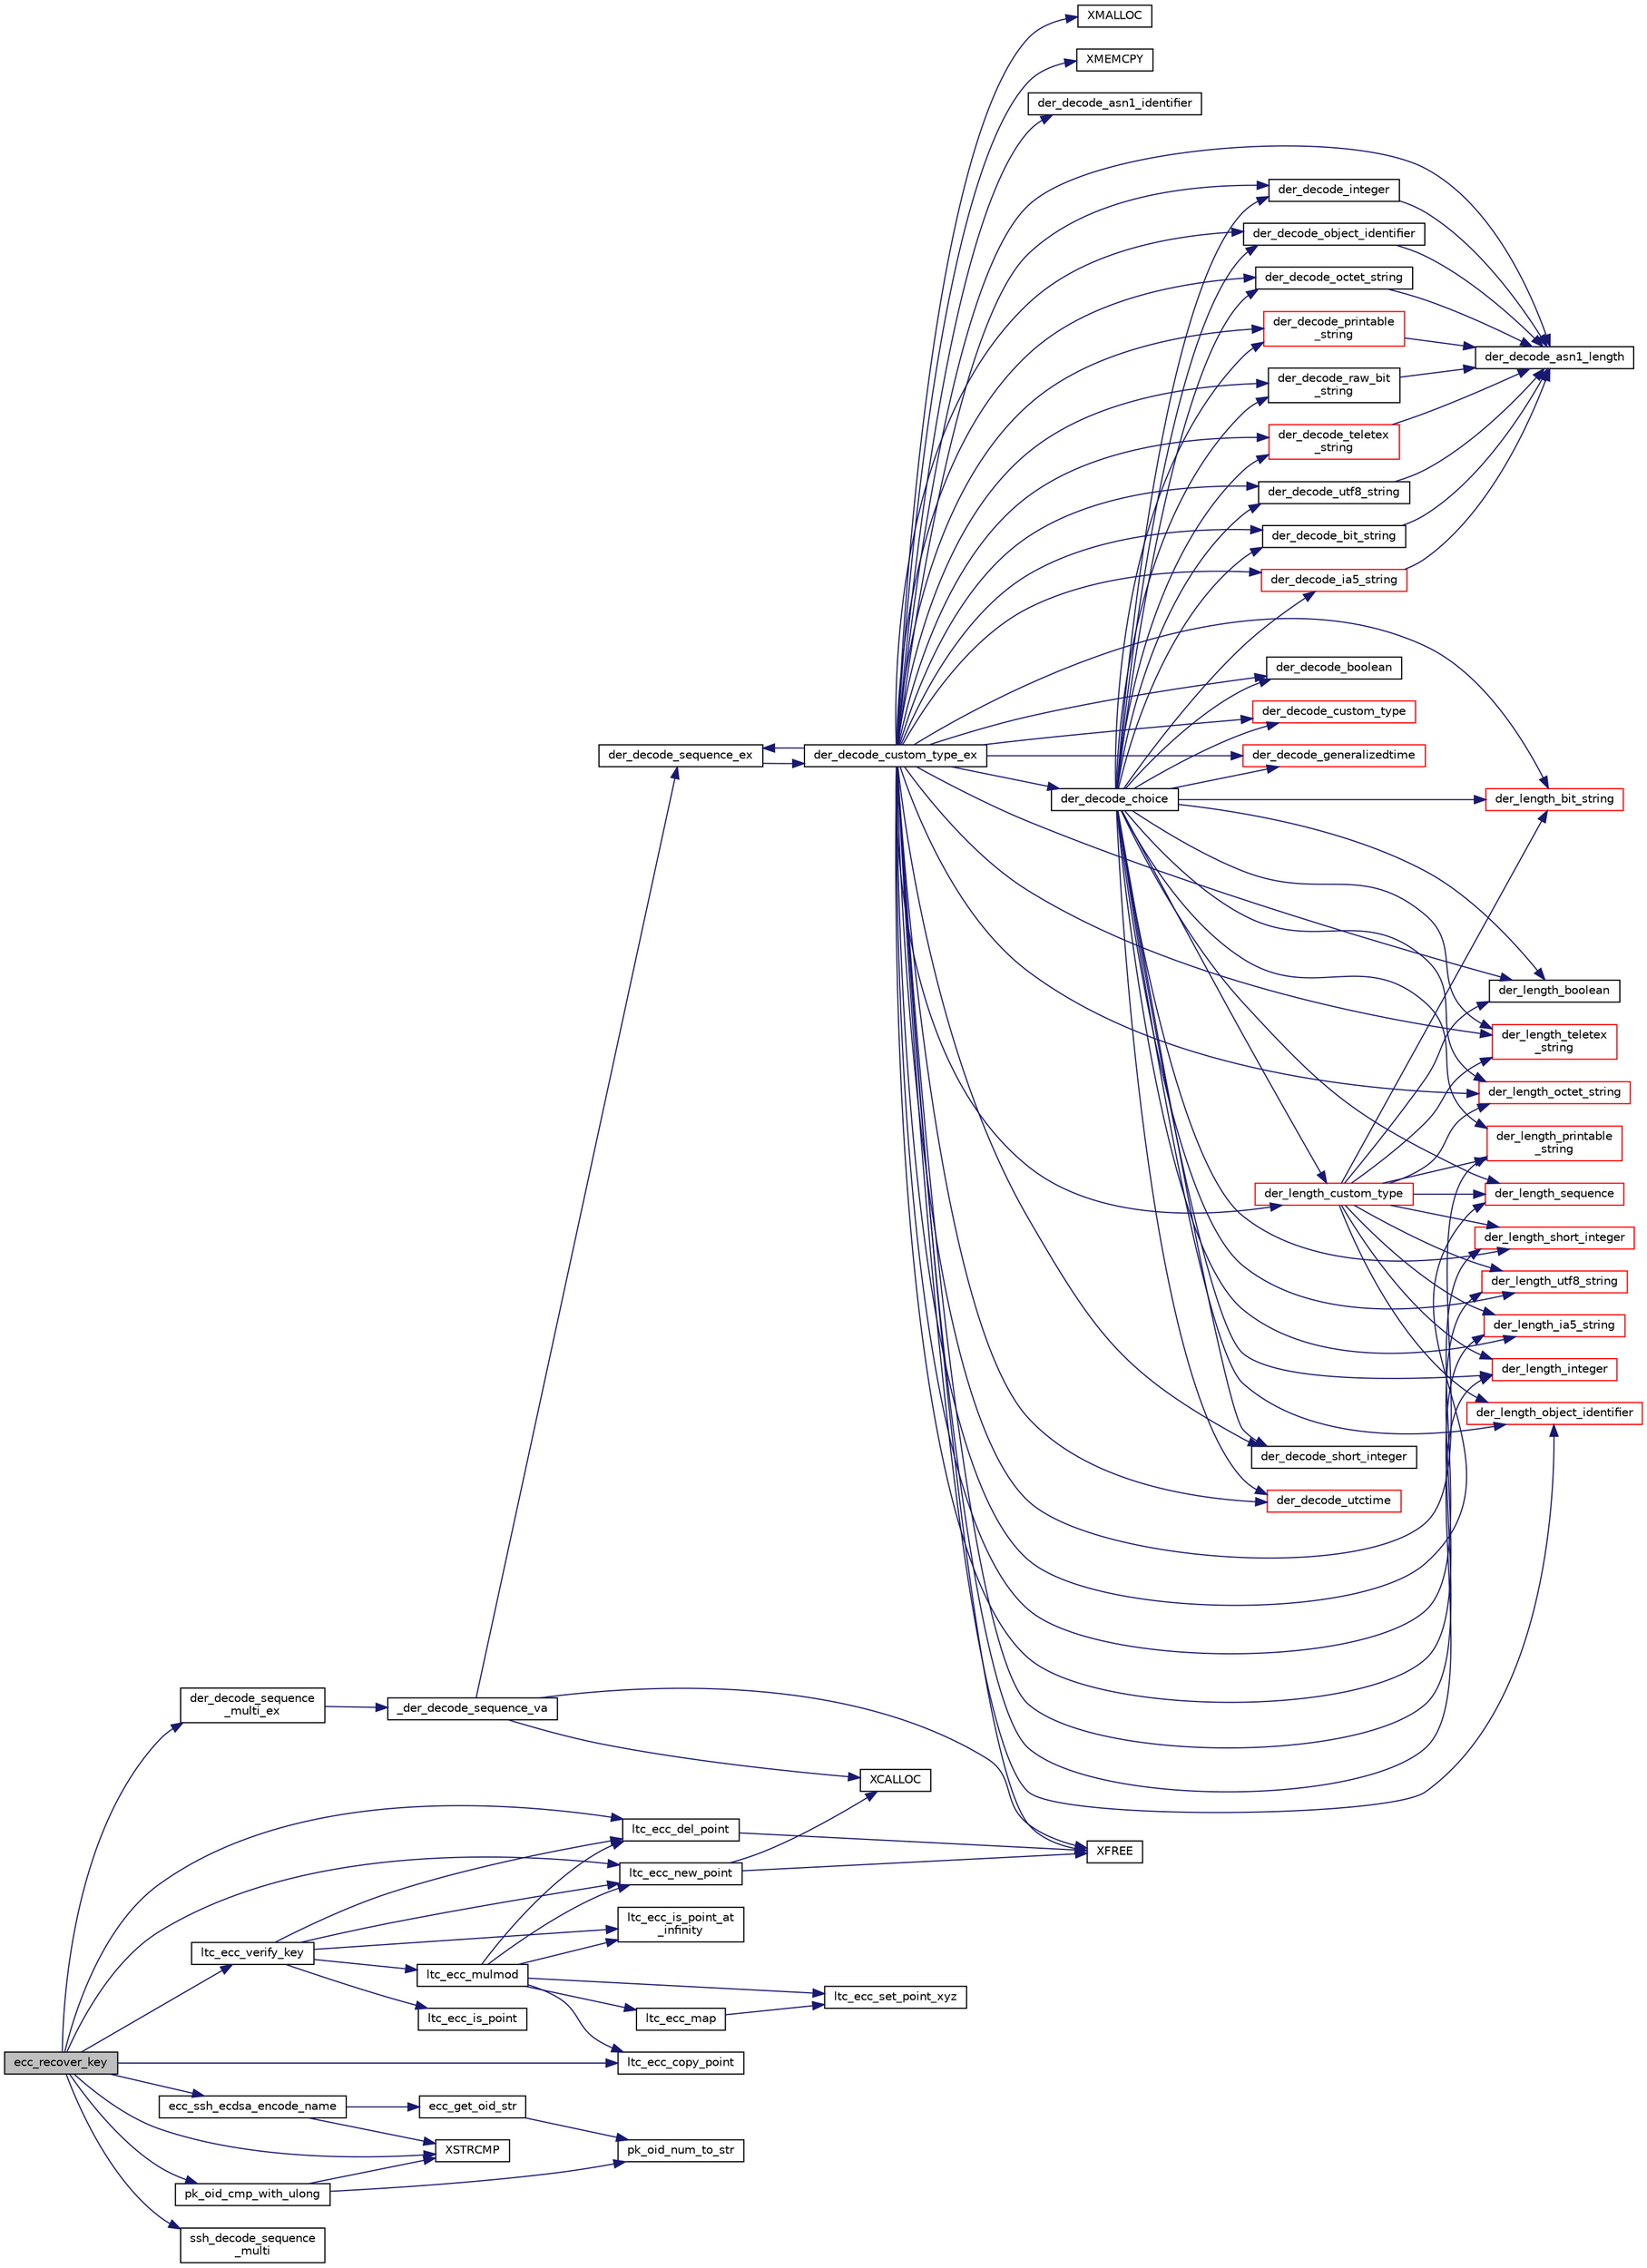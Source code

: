 digraph "ecc_recover_key"
{
 // LATEX_PDF_SIZE
  edge [fontname="Helvetica",fontsize="10",labelfontname="Helvetica",labelfontsize="10"];
  node [fontname="Helvetica",fontsize="10",shape=record];
  rankdir="LR";
  Node0 [label="ecc_recover_key",height=0.2,width=0.4,color="black", fillcolor="grey75", style="filled", fontcolor="black",tooltip="Recover ECC public key from signature and hash."];
  Node0 -> Node1 [color="midnightblue",fontsize="10",style="solid"];
  Node1 [label="der_decode_sequence\l_multi_ex",height=0.2,width=0.4,color="black", fillcolor="white", style="filled",URL="$tomcrypt__private_8h.html#ab5141cf36663054d9ec6e46ed6909fce",tooltip="Decode a SEQUENCE type using a VA list."];
  Node1 -> Node2 [color="midnightblue",fontsize="10",style="solid"];
  Node2 [label="_der_decode_sequence_va",height=0.2,width=0.4,color="black", fillcolor="white", style="filled",URL="$der__decode__sequence__multi_8c.html#a1c505b541a0ed6ddcdccc8ddcef9ed9e",tooltip="Decode a SEQUENCE type using a VA list."];
  Node2 -> Node3 [color="midnightblue",fontsize="10",style="solid"];
  Node3 [label="der_decode_sequence_ex",height=0.2,width=0.4,color="black", fillcolor="white", style="filled",URL="$der__decode__sequence__ex_8c.html#a388cbc3f5c404637bc51f9dfb2d4f677",tooltip="Decode a SEQUENCE."];
  Node3 -> Node4 [color="midnightblue",fontsize="10",style="solid"];
  Node4 [label="der_decode_custom_type_ex",height=0.2,width=0.4,color="black", fillcolor="white", style="filled",URL="$tomcrypt__private_8h.html#aaa3acc13042e5d9244ac279a354775fe",tooltip="Extended-decode a Custom type."];
  Node4 -> Node5 [color="midnightblue",fontsize="10",style="solid"];
  Node5 [label="der_decode_asn1_identifier",height=0.2,width=0.4,color="black", fillcolor="white", style="filled",URL="$tomcrypt__private_8h.html#a651ad7c1f5a930476bb10b9d61555346",tooltip="Decode the ASN.1 Identifier."];
  Node4 -> Node6 [color="midnightblue",fontsize="10",style="solid"];
  Node6 [label="der_decode_asn1_length",height=0.2,width=0.4,color="black", fillcolor="white", style="filled",URL="$tomcrypt__private_8h.html#af90423764098b8876368d0984d96053a",tooltip="Decode the ASN.1 Length field."];
  Node4 -> Node7 [color="midnightblue",fontsize="10",style="solid"];
  Node7 [label="der_decode_bit_string",height=0.2,width=0.4,color="black", fillcolor="white", style="filled",URL="$der__decode__bit__string_8c.html#a0a0c371e559e6b455cc4a052d962226f",tooltip="Store a BIT STRING."];
  Node7 -> Node6 [color="midnightblue",fontsize="10",style="solid"];
  Node4 -> Node8 [color="midnightblue",fontsize="10",style="solid"];
  Node8 [label="der_decode_boolean",height=0.2,width=0.4,color="black", fillcolor="white", style="filled",URL="$der__decode__boolean_8c.html#a5c72faaf0b34b18bd92db4d95e211a9d",tooltip="Read a BOOLEAN."];
  Node4 -> Node9 [color="midnightblue",fontsize="10",style="solid"];
  Node9 [label="der_decode_choice",height=0.2,width=0.4,color="black", fillcolor="white", style="filled",URL="$der__decode__choice_8c.html#abbc3f8406cbf0c2d75b1c801192dcad4",tooltip="Decode a CHOICE."];
  Node9 -> Node7 [color="midnightblue",fontsize="10",style="solid"];
  Node9 -> Node8 [color="midnightblue",fontsize="10",style="solid"];
  Node9 -> Node10 [color="midnightblue",fontsize="10",style="solid"];
  Node10 [label="der_decode_custom_type",height=0.2,width=0.4,color="red", fillcolor="white", style="filled",URL="$der__decode__custom__type_8c.html#a698f6c64586707819ebd6f90a14264e8",tooltip="Decode a Custom type."];
  Node9 -> Node12 [color="midnightblue",fontsize="10",style="solid"];
  Node12 [label="der_decode_generalizedtime",height=0.2,width=0.4,color="red", fillcolor="white", style="filled",URL="$der__decode__generalizedtime_8c.html#acca5d83c0dcc2bc67d724318132f66e1",tooltip="Decodes a Generalized time structure in DER format (reads all 6 valid encoding formats)"];
  Node9 -> Node15 [color="midnightblue",fontsize="10",style="solid"];
  Node15 [label="der_decode_ia5_string",height=0.2,width=0.4,color="red", fillcolor="white", style="filled",URL="$der__decode__ia5__string_8c.html#ac2868573a2a8857a8463337d8411fe79",tooltip="Store a IA5 STRING."];
  Node15 -> Node6 [color="midnightblue",fontsize="10",style="solid"];
  Node9 -> Node16 [color="midnightblue",fontsize="10",style="solid"];
  Node16 [label="der_decode_integer",height=0.2,width=0.4,color="black", fillcolor="white", style="filled",URL="$der__decode__integer_8c.html#ac5b0a7020165ada29ba6278fe128599d",tooltip="Read a mp_int integer."];
  Node16 -> Node6 [color="midnightblue",fontsize="10",style="solid"];
  Node9 -> Node17 [color="midnightblue",fontsize="10",style="solid"];
  Node17 [label="der_decode_object_identifier",height=0.2,width=0.4,color="black", fillcolor="white", style="filled",URL="$der__decode__object__identifier_8c.html#aee91111fe2b92dca6c83e6c7de36be8f",tooltip="Decode OID data and store the array of integers in words."];
  Node17 -> Node6 [color="midnightblue",fontsize="10",style="solid"];
  Node9 -> Node18 [color="midnightblue",fontsize="10",style="solid"];
  Node18 [label="der_decode_octet_string",height=0.2,width=0.4,color="black", fillcolor="white", style="filled",URL="$der__decode__octet__string_8c.html#af315ce6a951697ede7ec4c9716b5b20b",tooltip="Store a OCTET STRING."];
  Node18 -> Node6 [color="midnightblue",fontsize="10",style="solid"];
  Node9 -> Node19 [color="midnightblue",fontsize="10",style="solid"];
  Node19 [label="der_decode_printable\l_string",height=0.2,width=0.4,color="red", fillcolor="white", style="filled",URL="$der__decode__printable__string_8c.html#a0967e5db58c3ce6b0971b5c5097c0d9f",tooltip="Store a printable STRING."];
  Node19 -> Node6 [color="midnightblue",fontsize="10",style="solid"];
  Node9 -> Node21 [color="midnightblue",fontsize="10",style="solid"];
  Node21 [label="der_decode_raw_bit\l_string",height=0.2,width=0.4,color="black", fillcolor="white", style="filled",URL="$der__decode__raw__bit__string_8c.html#a4e8241401c8f49b3b2dbadd1b8e0eee0",tooltip="Store a BIT STRING."];
  Node21 -> Node6 [color="midnightblue",fontsize="10",style="solid"];
  Node9 -> Node22 [color="midnightblue",fontsize="10",style="solid"];
  Node22 [label="der_decode_short_integer",height=0.2,width=0.4,color="black", fillcolor="white", style="filled",URL="$der__decode__short__integer_8c.html#a1f8c5c4ead2ebe96a1a852329c62154c",tooltip="Read a short integer."];
  Node9 -> Node23 [color="midnightblue",fontsize="10",style="solid"];
  Node23 [label="der_decode_teletex\l_string",height=0.2,width=0.4,color="red", fillcolor="white", style="filled",URL="$der__decode__teletex__string_8c.html#a926dc4d05a1a0243569ea85ff85901b6",tooltip="Store a teletex STRING."];
  Node23 -> Node6 [color="midnightblue",fontsize="10",style="solid"];
  Node9 -> Node25 [color="midnightblue",fontsize="10",style="solid"];
  Node25 [label="der_decode_utctime",height=0.2,width=0.4,color="red", fillcolor="white", style="filled",URL="$der__decode__utctime_8c.html#a228dad2e418af24965b9b16188d61aac",tooltip="Decodes a UTC time structure in DER format (reads all 6 valid encoding formats)"];
  Node9 -> Node26 [color="midnightblue",fontsize="10",style="solid"];
  Node26 [label="der_decode_utf8_string",height=0.2,width=0.4,color="black", fillcolor="white", style="filled",URL="$der__decode__utf8__string_8c.html#afc867f0f02273fac931669abded4cbb3",tooltip="Store a UTF8 STRING."];
  Node26 -> Node6 [color="midnightblue",fontsize="10",style="solid"];
  Node9 -> Node27 [color="midnightblue",fontsize="10",style="solid"];
  Node27 [label="der_length_bit_string",height=0.2,width=0.4,color="red", fillcolor="white", style="filled",URL="$der__length__bit__string_8c.html#a73416248e2f93535d54603567acc9cfd",tooltip="Gets length of DER encoding of BIT STRING."];
  Node9 -> Node30 [color="midnightblue",fontsize="10",style="solid"];
  Node30 [label="der_length_boolean",height=0.2,width=0.4,color="black", fillcolor="white", style="filled",URL="$der__length__boolean_8c.html#aa90c23682da0279cbe55ea64b2c3e381",tooltip="Gets length of DER encoding of a BOOLEAN."];
  Node9 -> Node31 [color="midnightblue",fontsize="10",style="solid"];
  Node31 [label="der_length_custom_type",height=0.2,width=0.4,color="red", fillcolor="white", style="filled",URL="$der__length__custom__type_8c.html#aff691792e4f0be46252fad3b9aa4955c",tooltip="Get the length of a DER custom type."];
  Node31 -> Node27 [color="midnightblue",fontsize="10",style="solid"];
  Node31 -> Node30 [color="midnightblue",fontsize="10",style="solid"];
  Node31 -> Node35 [color="midnightblue",fontsize="10",style="solid"];
  Node35 [label="der_length_ia5_string",height=0.2,width=0.4,color="red", fillcolor="white", style="filled",URL="$der__length__ia5__string_8c.html#a37e6cf2c534040fe726a760956eade04",tooltip="Gets length of DER encoding of IA5 STRING."];
  Node31 -> Node37 [color="midnightblue",fontsize="10",style="solid"];
  Node37 [label="der_length_integer",height=0.2,width=0.4,color="red", fillcolor="white", style="filled",URL="$der__length__integer_8c.html#af27dfc46ec4a482af05a2265a9d31ca3",tooltip="Gets length of DER encoding of num."];
  Node31 -> Node38 [color="midnightblue",fontsize="10",style="solid"];
  Node38 [label="der_length_object_identifier",height=0.2,width=0.4,color="red", fillcolor="white", style="filled",URL="$der__length__object__identifier_8c.html#ae1fe5b2cd3f20a693cc571a2a8fc9af0",tooltip="Gets length of DER encoding of Object Identifier."];
  Node31 -> Node40 [color="midnightblue",fontsize="10",style="solid"];
  Node40 [label="der_length_octet_string",height=0.2,width=0.4,color="red", fillcolor="white", style="filled",URL="$der__length__octet__string_8c.html#a65b2f3065d3f51608a1dfa3b284a74df",tooltip="Gets length of DER encoding of OCTET STRING."];
  Node31 -> Node41 [color="midnightblue",fontsize="10",style="solid"];
  Node41 [label="der_length_printable\l_string",height=0.2,width=0.4,color="red", fillcolor="white", style="filled",URL="$der__length__printable__string_8c.html#ac206210b58e1bac2342a80d26bd802db",tooltip="Gets length of DER encoding of Printable STRING."];
  Node31 -> Node43 [color="midnightblue",fontsize="10",style="solid"];
  Node43 [label="der_length_sequence",height=0.2,width=0.4,color="red", fillcolor="white", style="filled",URL="$der__length__sequence_8c.html#a46c60ff7d1e17a527913809bffe41546",tooltip="Get the length of a DER sequence."];
  Node31 -> Node45 [color="midnightblue",fontsize="10",style="solid"];
  Node45 [label="der_length_short_integer",height=0.2,width=0.4,color="red", fillcolor="white", style="filled",URL="$der__length__short__integer_8c.html#aa3bac08094cc8142ac313d818cf73fb0",tooltip="Gets length of DER encoding of num."];
  Node31 -> Node46 [color="midnightblue",fontsize="10",style="solid"];
  Node46 [label="der_length_teletex\l_string",height=0.2,width=0.4,color="red", fillcolor="white", style="filled",URL="$der__length__teletex__string_8c.html#a2b3c8aa9d2c26839f9100fdc0286cd93",tooltip="Gets length of DER encoding of teletex STRING."];
  Node31 -> Node49 [color="midnightblue",fontsize="10",style="solid"];
  Node49 [label="der_length_utf8_string",height=0.2,width=0.4,color="red", fillcolor="white", style="filled",URL="$der__length__utf8__string_8c.html#aa8b54979c2261c4d703c9464e0bb14c1",tooltip="Gets length of DER encoding of UTF8 STRING."];
  Node9 -> Node35 [color="midnightblue",fontsize="10",style="solid"];
  Node9 -> Node37 [color="midnightblue",fontsize="10",style="solid"];
  Node9 -> Node38 [color="midnightblue",fontsize="10",style="solid"];
  Node9 -> Node40 [color="midnightblue",fontsize="10",style="solid"];
  Node9 -> Node41 [color="midnightblue",fontsize="10",style="solid"];
  Node9 -> Node43 [color="midnightblue",fontsize="10",style="solid"];
  Node9 -> Node45 [color="midnightblue",fontsize="10",style="solid"];
  Node9 -> Node46 [color="midnightblue",fontsize="10",style="solid"];
  Node9 -> Node49 [color="midnightblue",fontsize="10",style="solid"];
  Node4 -> Node10 [color="midnightblue",fontsize="10",style="solid"];
  Node4 -> Node12 [color="midnightblue",fontsize="10",style="solid"];
  Node4 -> Node15 [color="midnightblue",fontsize="10",style="solid"];
  Node4 -> Node16 [color="midnightblue",fontsize="10",style="solid"];
  Node4 -> Node17 [color="midnightblue",fontsize="10",style="solid"];
  Node4 -> Node18 [color="midnightblue",fontsize="10",style="solid"];
  Node4 -> Node19 [color="midnightblue",fontsize="10",style="solid"];
  Node4 -> Node21 [color="midnightblue",fontsize="10",style="solid"];
  Node4 -> Node3 [color="midnightblue",fontsize="10",style="solid"];
  Node4 -> Node22 [color="midnightblue",fontsize="10",style="solid"];
  Node4 -> Node23 [color="midnightblue",fontsize="10",style="solid"];
  Node4 -> Node25 [color="midnightblue",fontsize="10",style="solid"];
  Node4 -> Node26 [color="midnightblue",fontsize="10",style="solid"];
  Node4 -> Node27 [color="midnightblue",fontsize="10",style="solid"];
  Node4 -> Node30 [color="midnightblue",fontsize="10",style="solid"];
  Node4 -> Node31 [color="midnightblue",fontsize="10",style="solid"];
  Node4 -> Node35 [color="midnightblue",fontsize="10",style="solid"];
  Node4 -> Node37 [color="midnightblue",fontsize="10",style="solid"];
  Node4 -> Node38 [color="midnightblue",fontsize="10",style="solid"];
  Node4 -> Node40 [color="midnightblue",fontsize="10",style="solid"];
  Node4 -> Node41 [color="midnightblue",fontsize="10",style="solid"];
  Node4 -> Node43 [color="midnightblue",fontsize="10",style="solid"];
  Node4 -> Node45 [color="midnightblue",fontsize="10",style="solid"];
  Node4 -> Node46 [color="midnightblue",fontsize="10",style="solid"];
  Node4 -> Node49 [color="midnightblue",fontsize="10",style="solid"];
  Node4 -> Node52 [color="midnightblue",fontsize="10",style="solid"];
  Node52 [label="XFREE",height=0.2,width=0.4,color="black", fillcolor="white", style="filled",URL="$tomcrypt__cfg_8h.html#a260d66fc0690e0502cf3bfe7b5244b75",tooltip=" "];
  Node4 -> Node53 [color="midnightblue",fontsize="10",style="solid"];
  Node53 [label="XMALLOC",height=0.2,width=0.4,color="black", fillcolor="white", style="filled",URL="$tomcrypt__cfg_8h.html#af363355f38fbaacdefacf270436ae1c9",tooltip=" "];
  Node4 -> Node54 [color="midnightblue",fontsize="10",style="solid"];
  Node54 [label="XMEMCPY",height=0.2,width=0.4,color="black", fillcolor="white", style="filled",URL="$tomcrypt__cfg_8h.html#a7691dd48d60d5fc6daf2fa7ec4c55e12",tooltip=" "];
  Node2 -> Node55 [color="midnightblue",fontsize="10",style="solid"];
  Node55 [label="XCALLOC",height=0.2,width=0.4,color="black", fillcolor="white", style="filled",URL="$tomcrypt__cfg_8h.html#a151dda14cd7acae31eaf1102b0cc0685",tooltip=" "];
  Node2 -> Node52 [color="midnightblue",fontsize="10",style="solid"];
  Node0 -> Node56 [color="midnightblue",fontsize="10",style="solid"];
  Node56 [label="ecc_ssh_ecdsa_encode_name",height=0.2,width=0.4,color="black", fillcolor="white", style="filled",URL="$tomcrypt__private_8h.html#a5921e9a5a19d09bc948281baf09ea128",tooltip="Curve/OID to SSH+ECDSA name string mapping."];
  Node56 -> Node57 [color="midnightblue",fontsize="10",style="solid"];
  Node57 [label="ecc_get_oid_str",height=0.2,width=0.4,color="black", fillcolor="white", style="filled",URL="$ecc__get__oid__str_8c.html#a55d2be4c5b58f6a22c780f10063d2217",tooltip="Extract OID as a string from ECC key."];
  Node57 -> Node58 [color="midnightblue",fontsize="10",style="solid"];
  Node58 [label="pk_oid_num_to_str",height=0.2,width=0.4,color="black", fillcolor="white", style="filled",URL="$tomcrypt__private_8h.html#a5ead1435fcad3d1f1842a6419079f036",tooltip=" "];
  Node56 -> Node59 [color="midnightblue",fontsize="10",style="solid"];
  Node59 [label="XSTRCMP",height=0.2,width=0.4,color="black", fillcolor="white", style="filled",URL="$tomcrypt__cfg_8h.html#a5d6e3d69e1d3f54de008b963bba3c6b3",tooltip=" "];
  Node0 -> Node60 [color="midnightblue",fontsize="10",style="solid"];
  Node60 [label="ltc_ecc_copy_point",height=0.2,width=0.4,color="black", fillcolor="white", style="filled",URL="$tomcrypt__private_8h.html#a4b36b54e30a0a87aff57a936b386df7f",tooltip=" "];
  Node0 -> Node61 [color="midnightblue",fontsize="10",style="solid"];
  Node61 [label="ltc_ecc_del_point",height=0.2,width=0.4,color="black", fillcolor="white", style="filled",URL="$tomcrypt__private_8h.html#a4cef83a7c070c94ff78d4df10a7b624f",tooltip="Free an ECC point from memory."];
  Node61 -> Node52 [color="midnightblue",fontsize="10",style="solid"];
  Node0 -> Node62 [color="midnightblue",fontsize="10",style="solid"];
  Node62 [label="ltc_ecc_new_point",height=0.2,width=0.4,color="black", fillcolor="white", style="filled",URL="$tomcrypt__private_8h.html#a532af6ef2d0f6d1d8cd79e5f81e87cf8",tooltip="Allocate a new ECC point."];
  Node62 -> Node55 [color="midnightblue",fontsize="10",style="solid"];
  Node62 -> Node52 [color="midnightblue",fontsize="10",style="solid"];
  Node0 -> Node63 [color="midnightblue",fontsize="10",style="solid"];
  Node63 [label="ltc_ecc_verify_key",height=0.2,width=0.4,color="black", fillcolor="white", style="filled",URL="$tomcrypt__private_8h.html#ac0dfaf009d9b0101291727341a20bb40",tooltip="Verify a key according to ANSI spec."];
  Node63 -> Node61 [color="midnightblue",fontsize="10",style="solid"];
  Node63 -> Node64 [color="midnightblue",fontsize="10",style="solid"];
  Node64 [label="ltc_ecc_is_point",height=0.2,width=0.4,color="black", fillcolor="white", style="filled",URL="$tomcrypt__private_8h.html#affd37f56571ffc28d2c2687a76014b11",tooltip="Returns whether [x,y] is a point on curve defined by dp."];
  Node63 -> Node65 [color="midnightblue",fontsize="10",style="solid"];
  Node65 [label="ltc_ecc_is_point_at\l_infinity",height=0.2,width=0.4,color="black", fillcolor="white", style="filled",URL="$tomcrypt__private_8h.html#a54a2d7d30af25ef341a8aca09269177d",tooltip=" "];
  Node63 -> Node66 [color="midnightblue",fontsize="10",style="solid"];
  Node66 [label="ltc_ecc_mulmod",height=0.2,width=0.4,color="black", fillcolor="white", style="filled",URL="$tomcrypt__private_8h.html#a818e5e4135d8aa58cf09e502e98ccc90",tooltip="Perform a point multiplication (timing resistant)"];
  Node66 -> Node60 [color="midnightblue",fontsize="10",style="solid"];
  Node66 -> Node61 [color="midnightblue",fontsize="10",style="solid"];
  Node66 -> Node65 [color="midnightblue",fontsize="10",style="solid"];
  Node66 -> Node67 [color="midnightblue",fontsize="10",style="solid"];
  Node67 [label="ltc_ecc_map",height=0.2,width=0.4,color="black", fillcolor="white", style="filled",URL="$tomcrypt__private_8h.html#af9f9d49f05241e41e2f8660afdaf7dac",tooltip="Map a projective jacbobian point back to affine space."];
  Node67 -> Node68 [color="midnightblue",fontsize="10",style="solid"];
  Node68 [label="ltc_ecc_set_point_xyz",height=0.2,width=0.4,color="black", fillcolor="white", style="filled",URL="$tomcrypt__private_8h.html#adc0366a4a0c272b7594bcea0d8fe7ccb",tooltip=" "];
  Node66 -> Node62 [color="midnightblue",fontsize="10",style="solid"];
  Node66 -> Node68 [color="midnightblue",fontsize="10",style="solid"];
  Node63 -> Node62 [color="midnightblue",fontsize="10",style="solid"];
  Node0 -> Node69 [color="midnightblue",fontsize="10",style="solid"];
  Node69 [label="pk_oid_cmp_with_ulong",height=0.2,width=0.4,color="black", fillcolor="white", style="filled",URL="$tomcrypt__private_8h.html#a4283c0cfa77d37ab8add0b7c531d3d6f",tooltip=" "];
  Node69 -> Node58 [color="midnightblue",fontsize="10",style="solid"];
  Node69 -> Node59 [color="midnightblue",fontsize="10",style="solid"];
  Node0 -> Node70 [color="midnightblue",fontsize="10",style="solid"];
  Node70 [label="ssh_decode_sequence\l_multi",height=0.2,width=0.4,color="black", fillcolor="white", style="filled",URL="$ssh__decode__sequence__multi_8c.html#af3e101ad7cf25697613007095a858f7b",tooltip="Decode a SSH sequence using a VA list."];
  Node0 -> Node59 [color="midnightblue",fontsize="10",style="solid"];
}
